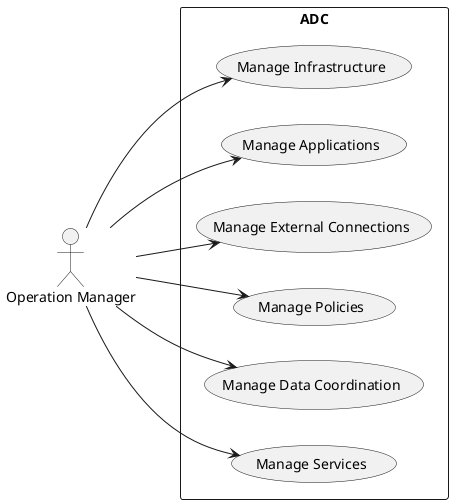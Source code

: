 @startuml

left to right direction

:Operation Manager: as ops

rectangle "ADC" {
    (Manage Infrastructure) as MI
    (Manage Applications) as MA
    (Manage External Connections) as MEC
    (Manage Policies) as MP
    (Manage Data Coordination) as MDC
    (Manage Services) as MS
}

ops --> MI
ops --> MA
ops --> MEC
ops --> MP
ops --> MDC
ops --> MS

@enduml
